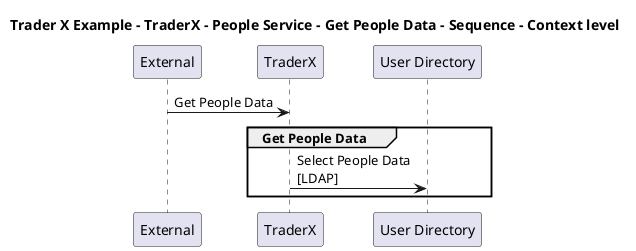 @startuml

title Trader X Example - TraderX - People Service - Get People Data - Sequence - Context level

participant "External" as C4InterFlow.SoftwareSystems.ExternalSystem
participant "TraderX" as TraderXExample.SoftwareSystems.TraderX
participant "User Directory" as TraderXExample.SoftwareSystems.UserDirectory

C4InterFlow.SoftwareSystems.ExternalSystem -> TraderXExample.SoftwareSystems.TraderX : Get People Data
group Get People Data
TraderXExample.SoftwareSystems.TraderX -> TraderXExample.SoftwareSystems.UserDirectory : Select People Data\n[LDAP]
end


@enduml
